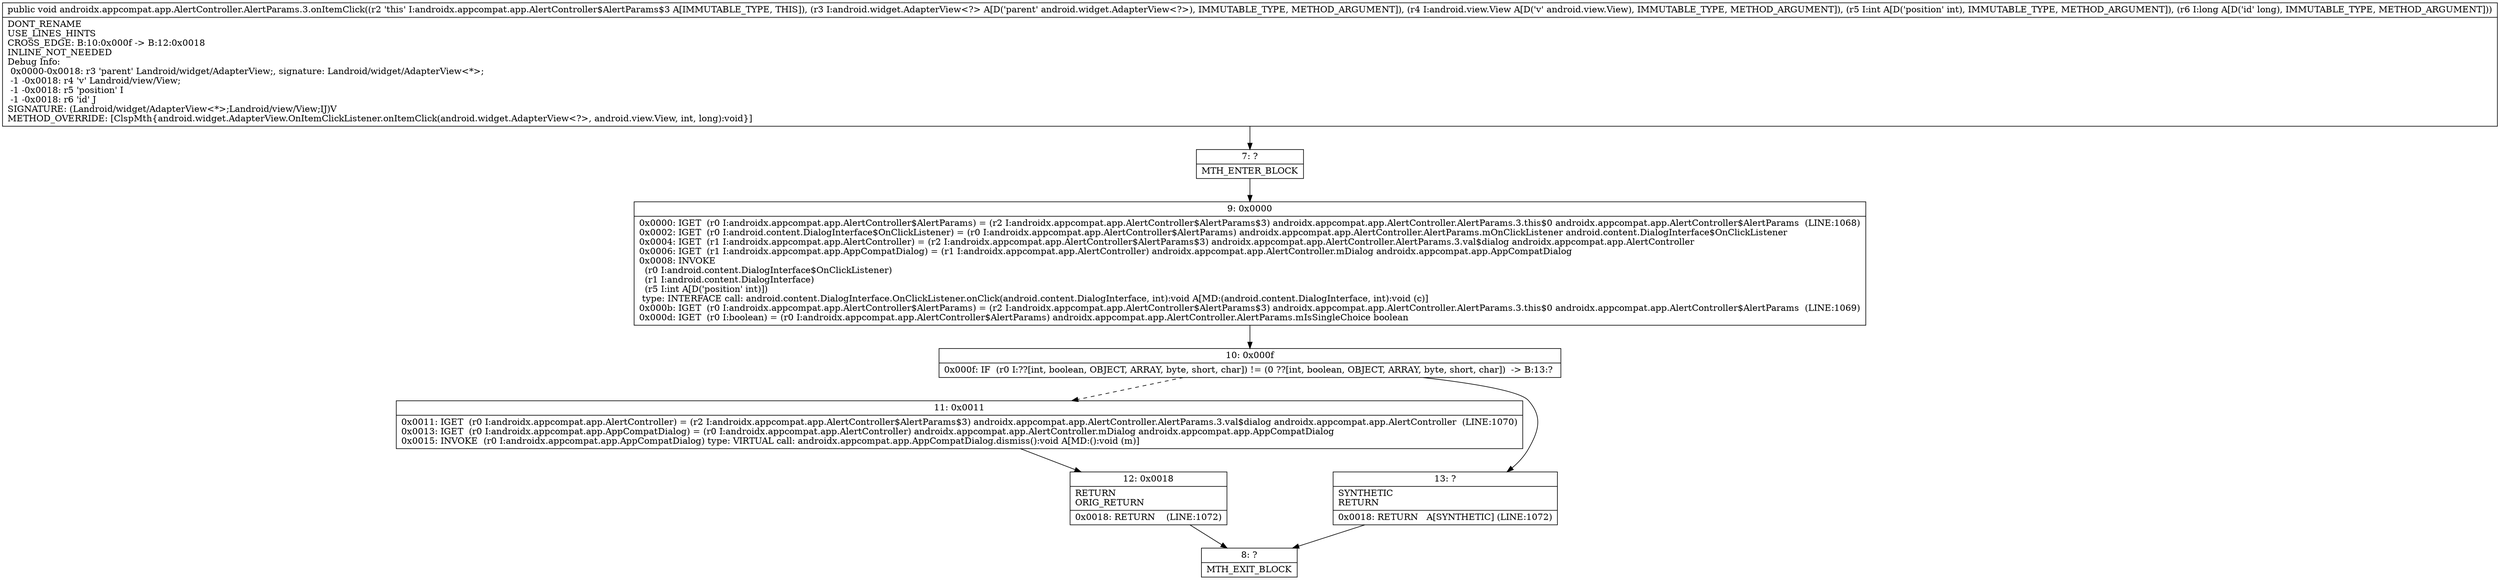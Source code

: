 digraph "CFG forandroidx.appcompat.app.AlertController.AlertParams.3.onItemClick(Landroid\/widget\/AdapterView;Landroid\/view\/View;IJ)V" {
Node_7 [shape=record,label="{7\:\ ?|MTH_ENTER_BLOCK\l}"];
Node_9 [shape=record,label="{9\:\ 0x0000|0x0000: IGET  (r0 I:androidx.appcompat.app.AlertController$AlertParams) = (r2 I:androidx.appcompat.app.AlertController$AlertParams$3) androidx.appcompat.app.AlertController.AlertParams.3.this$0 androidx.appcompat.app.AlertController$AlertParams  (LINE:1068)\l0x0002: IGET  (r0 I:android.content.DialogInterface$OnClickListener) = (r0 I:androidx.appcompat.app.AlertController$AlertParams) androidx.appcompat.app.AlertController.AlertParams.mOnClickListener android.content.DialogInterface$OnClickListener \l0x0004: IGET  (r1 I:androidx.appcompat.app.AlertController) = (r2 I:androidx.appcompat.app.AlertController$AlertParams$3) androidx.appcompat.app.AlertController.AlertParams.3.val$dialog androidx.appcompat.app.AlertController \l0x0006: IGET  (r1 I:androidx.appcompat.app.AppCompatDialog) = (r1 I:androidx.appcompat.app.AlertController) androidx.appcompat.app.AlertController.mDialog androidx.appcompat.app.AppCompatDialog \l0x0008: INVOKE  \l  (r0 I:android.content.DialogInterface$OnClickListener)\l  (r1 I:android.content.DialogInterface)\l  (r5 I:int A[D('position' int)])\l type: INTERFACE call: android.content.DialogInterface.OnClickListener.onClick(android.content.DialogInterface, int):void A[MD:(android.content.DialogInterface, int):void (c)]\l0x000b: IGET  (r0 I:androidx.appcompat.app.AlertController$AlertParams) = (r2 I:androidx.appcompat.app.AlertController$AlertParams$3) androidx.appcompat.app.AlertController.AlertParams.3.this$0 androidx.appcompat.app.AlertController$AlertParams  (LINE:1069)\l0x000d: IGET  (r0 I:boolean) = (r0 I:androidx.appcompat.app.AlertController$AlertParams) androidx.appcompat.app.AlertController.AlertParams.mIsSingleChoice boolean \l}"];
Node_10 [shape=record,label="{10\:\ 0x000f|0x000f: IF  (r0 I:??[int, boolean, OBJECT, ARRAY, byte, short, char]) != (0 ??[int, boolean, OBJECT, ARRAY, byte, short, char])  \-\> B:13:? \l}"];
Node_11 [shape=record,label="{11\:\ 0x0011|0x0011: IGET  (r0 I:androidx.appcompat.app.AlertController) = (r2 I:androidx.appcompat.app.AlertController$AlertParams$3) androidx.appcompat.app.AlertController.AlertParams.3.val$dialog androidx.appcompat.app.AlertController  (LINE:1070)\l0x0013: IGET  (r0 I:androidx.appcompat.app.AppCompatDialog) = (r0 I:androidx.appcompat.app.AlertController) androidx.appcompat.app.AlertController.mDialog androidx.appcompat.app.AppCompatDialog \l0x0015: INVOKE  (r0 I:androidx.appcompat.app.AppCompatDialog) type: VIRTUAL call: androidx.appcompat.app.AppCompatDialog.dismiss():void A[MD:():void (m)]\l}"];
Node_12 [shape=record,label="{12\:\ 0x0018|RETURN\lORIG_RETURN\l|0x0018: RETURN    (LINE:1072)\l}"];
Node_8 [shape=record,label="{8\:\ ?|MTH_EXIT_BLOCK\l}"];
Node_13 [shape=record,label="{13\:\ ?|SYNTHETIC\lRETURN\l|0x0018: RETURN   A[SYNTHETIC] (LINE:1072)\l}"];
MethodNode[shape=record,label="{public void androidx.appcompat.app.AlertController.AlertParams.3.onItemClick((r2 'this' I:androidx.appcompat.app.AlertController$AlertParams$3 A[IMMUTABLE_TYPE, THIS]), (r3 I:android.widget.AdapterView\<?\> A[D('parent' android.widget.AdapterView\<?\>), IMMUTABLE_TYPE, METHOD_ARGUMENT]), (r4 I:android.view.View A[D('v' android.view.View), IMMUTABLE_TYPE, METHOD_ARGUMENT]), (r5 I:int A[D('position' int), IMMUTABLE_TYPE, METHOD_ARGUMENT]), (r6 I:long A[D('id' long), IMMUTABLE_TYPE, METHOD_ARGUMENT]))  | DONT_RENAME\lUSE_LINES_HINTS\lCROSS_EDGE: B:10:0x000f \-\> B:12:0x0018\lINLINE_NOT_NEEDED\lDebug Info:\l  0x0000\-0x0018: r3 'parent' Landroid\/widget\/AdapterView;, signature: Landroid\/widget\/AdapterView\<*\>;\l  \-1 \-0x0018: r4 'v' Landroid\/view\/View;\l  \-1 \-0x0018: r5 'position' I\l  \-1 \-0x0018: r6 'id' J\lSIGNATURE: (Landroid\/widget\/AdapterView\<*\>;Landroid\/view\/View;IJ)V\lMETHOD_OVERRIDE: [ClspMth\{android.widget.AdapterView.OnItemClickListener.onItemClick(android.widget.AdapterView\<?\>, android.view.View, int, long):void\}]\l}"];
MethodNode -> Node_7;Node_7 -> Node_9;
Node_9 -> Node_10;
Node_10 -> Node_11[style=dashed];
Node_10 -> Node_13;
Node_11 -> Node_12;
Node_12 -> Node_8;
Node_13 -> Node_8;
}

